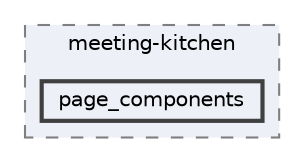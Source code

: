 digraph "resources/views/frontend/templates/meeting-kitchen/page_components"
{
 // LATEX_PDF_SIZE
  bgcolor="transparent";
  edge [fontname=Helvetica,fontsize=10,labelfontname=Helvetica,labelfontsize=10];
  node [fontname=Helvetica,fontsize=10,shape=box,height=0.2,width=0.4];
  compound=true
  subgraph clusterdir_aba9ce3b510b3b348ec1ed26ffacb4a9 {
    graph [ bgcolor="#edf0f7", pencolor="grey50", label="meeting-kitchen", fontname=Helvetica,fontsize=10 style="filled,dashed", URL="dir_aba9ce3b510b3b348ec1ed26ffacb4a9.html",tooltip=""]
  dir_860cdece3205a5573a8408496df8ee9c [label="page_components", fillcolor="#edf0f7", color="grey25", style="filled,bold", URL="dir_860cdece3205a5573a8408496df8ee9c.html",tooltip=""];
  }
}
